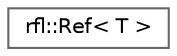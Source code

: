 digraph "类继承关系图"
{
 // LATEX_PDF_SIZE
  bgcolor="transparent";
  edge [fontname=Helvetica,fontsize=10,labelfontname=Helvetica,labelfontsize=10];
  node [fontname=Helvetica,fontsize=10,shape=box,height=0.2,width=0.4];
  rankdir="LR";
  Node0 [id="Node000000",label="rfl::Ref\< T \>",height=0.2,width=0.4,color="grey40", fillcolor="white", style="filled",URL="$classrfl_1_1_ref.html",tooltip=" "];
}

